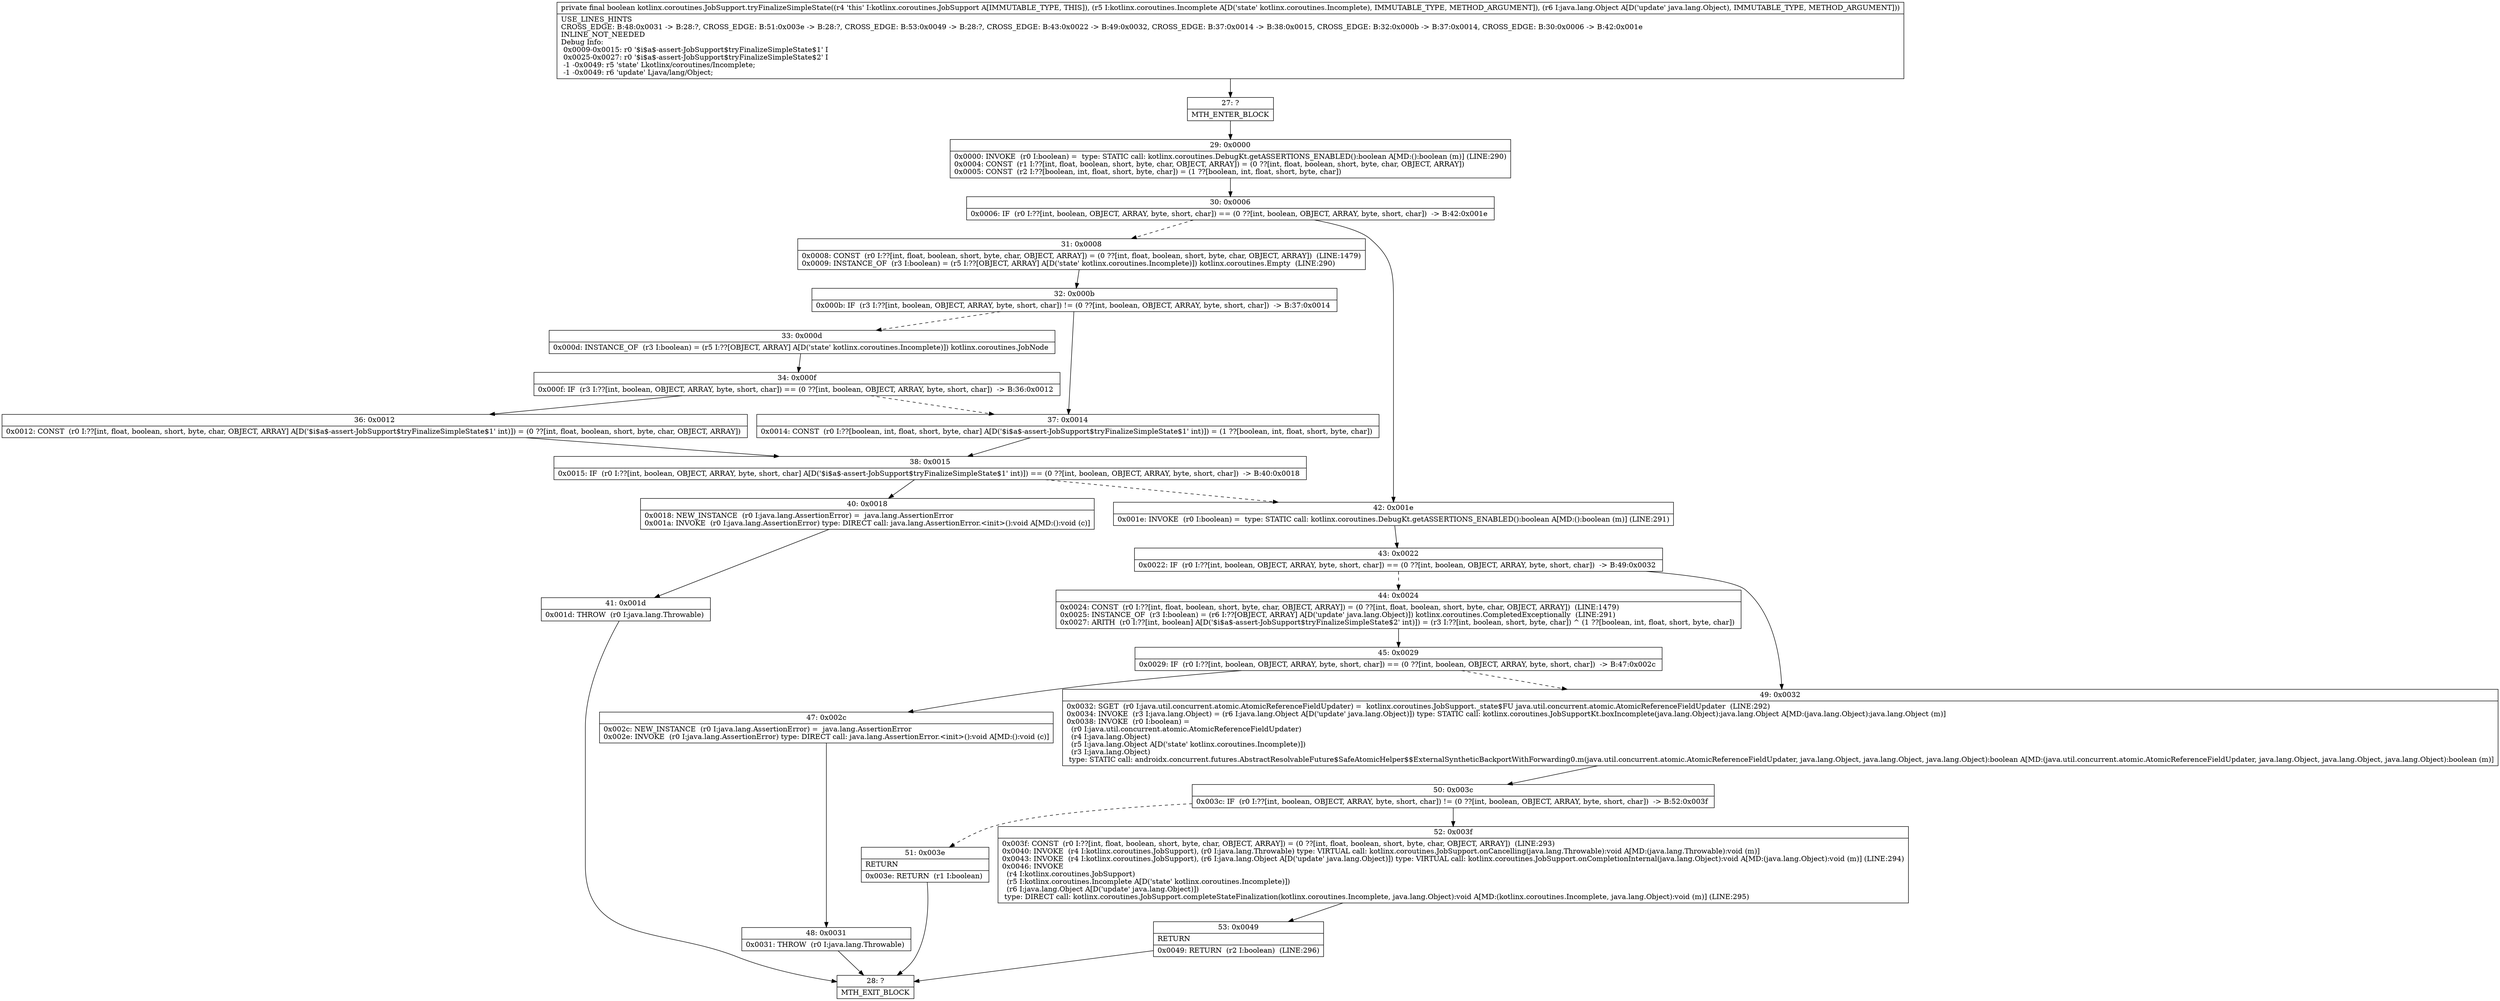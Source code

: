 digraph "CFG forkotlinx.coroutines.JobSupport.tryFinalizeSimpleState(Lkotlinx\/coroutines\/Incomplete;Ljava\/lang\/Object;)Z" {
Node_27 [shape=record,label="{27\:\ ?|MTH_ENTER_BLOCK\l}"];
Node_29 [shape=record,label="{29\:\ 0x0000|0x0000: INVOKE  (r0 I:boolean) =  type: STATIC call: kotlinx.coroutines.DebugKt.getASSERTIONS_ENABLED():boolean A[MD:():boolean (m)] (LINE:290)\l0x0004: CONST  (r1 I:??[int, float, boolean, short, byte, char, OBJECT, ARRAY]) = (0 ??[int, float, boolean, short, byte, char, OBJECT, ARRAY]) \l0x0005: CONST  (r2 I:??[boolean, int, float, short, byte, char]) = (1 ??[boolean, int, float, short, byte, char]) \l}"];
Node_30 [shape=record,label="{30\:\ 0x0006|0x0006: IF  (r0 I:??[int, boolean, OBJECT, ARRAY, byte, short, char]) == (0 ??[int, boolean, OBJECT, ARRAY, byte, short, char])  \-\> B:42:0x001e \l}"];
Node_31 [shape=record,label="{31\:\ 0x0008|0x0008: CONST  (r0 I:??[int, float, boolean, short, byte, char, OBJECT, ARRAY]) = (0 ??[int, float, boolean, short, byte, char, OBJECT, ARRAY])  (LINE:1479)\l0x0009: INSTANCE_OF  (r3 I:boolean) = (r5 I:??[OBJECT, ARRAY] A[D('state' kotlinx.coroutines.Incomplete)]) kotlinx.coroutines.Empty  (LINE:290)\l}"];
Node_32 [shape=record,label="{32\:\ 0x000b|0x000b: IF  (r3 I:??[int, boolean, OBJECT, ARRAY, byte, short, char]) != (0 ??[int, boolean, OBJECT, ARRAY, byte, short, char])  \-\> B:37:0x0014 \l}"];
Node_33 [shape=record,label="{33\:\ 0x000d|0x000d: INSTANCE_OF  (r3 I:boolean) = (r5 I:??[OBJECT, ARRAY] A[D('state' kotlinx.coroutines.Incomplete)]) kotlinx.coroutines.JobNode \l}"];
Node_34 [shape=record,label="{34\:\ 0x000f|0x000f: IF  (r3 I:??[int, boolean, OBJECT, ARRAY, byte, short, char]) == (0 ??[int, boolean, OBJECT, ARRAY, byte, short, char])  \-\> B:36:0x0012 \l}"];
Node_36 [shape=record,label="{36\:\ 0x0012|0x0012: CONST  (r0 I:??[int, float, boolean, short, byte, char, OBJECT, ARRAY] A[D('$i$a$\-assert\-JobSupport$tryFinalizeSimpleState$1' int)]) = (0 ??[int, float, boolean, short, byte, char, OBJECT, ARRAY]) \l}"];
Node_38 [shape=record,label="{38\:\ 0x0015|0x0015: IF  (r0 I:??[int, boolean, OBJECT, ARRAY, byte, short, char] A[D('$i$a$\-assert\-JobSupport$tryFinalizeSimpleState$1' int)]) == (0 ??[int, boolean, OBJECT, ARRAY, byte, short, char])  \-\> B:40:0x0018 \l}"];
Node_40 [shape=record,label="{40\:\ 0x0018|0x0018: NEW_INSTANCE  (r0 I:java.lang.AssertionError) =  java.lang.AssertionError \l0x001a: INVOKE  (r0 I:java.lang.AssertionError) type: DIRECT call: java.lang.AssertionError.\<init\>():void A[MD:():void (c)]\l}"];
Node_41 [shape=record,label="{41\:\ 0x001d|0x001d: THROW  (r0 I:java.lang.Throwable) \l}"];
Node_28 [shape=record,label="{28\:\ ?|MTH_EXIT_BLOCK\l}"];
Node_37 [shape=record,label="{37\:\ 0x0014|0x0014: CONST  (r0 I:??[boolean, int, float, short, byte, char] A[D('$i$a$\-assert\-JobSupport$tryFinalizeSimpleState$1' int)]) = (1 ??[boolean, int, float, short, byte, char]) \l}"];
Node_42 [shape=record,label="{42\:\ 0x001e|0x001e: INVOKE  (r0 I:boolean) =  type: STATIC call: kotlinx.coroutines.DebugKt.getASSERTIONS_ENABLED():boolean A[MD:():boolean (m)] (LINE:291)\l}"];
Node_43 [shape=record,label="{43\:\ 0x0022|0x0022: IF  (r0 I:??[int, boolean, OBJECT, ARRAY, byte, short, char]) == (0 ??[int, boolean, OBJECT, ARRAY, byte, short, char])  \-\> B:49:0x0032 \l}"];
Node_44 [shape=record,label="{44\:\ 0x0024|0x0024: CONST  (r0 I:??[int, float, boolean, short, byte, char, OBJECT, ARRAY]) = (0 ??[int, float, boolean, short, byte, char, OBJECT, ARRAY])  (LINE:1479)\l0x0025: INSTANCE_OF  (r3 I:boolean) = (r6 I:??[OBJECT, ARRAY] A[D('update' java.lang.Object)]) kotlinx.coroutines.CompletedExceptionally  (LINE:291)\l0x0027: ARITH  (r0 I:??[int, boolean] A[D('$i$a$\-assert\-JobSupport$tryFinalizeSimpleState$2' int)]) = (r3 I:??[int, boolean, short, byte, char]) ^ (1 ??[boolean, int, float, short, byte, char]) \l}"];
Node_45 [shape=record,label="{45\:\ 0x0029|0x0029: IF  (r0 I:??[int, boolean, OBJECT, ARRAY, byte, short, char]) == (0 ??[int, boolean, OBJECT, ARRAY, byte, short, char])  \-\> B:47:0x002c \l}"];
Node_47 [shape=record,label="{47\:\ 0x002c|0x002c: NEW_INSTANCE  (r0 I:java.lang.AssertionError) =  java.lang.AssertionError \l0x002e: INVOKE  (r0 I:java.lang.AssertionError) type: DIRECT call: java.lang.AssertionError.\<init\>():void A[MD:():void (c)]\l}"];
Node_48 [shape=record,label="{48\:\ 0x0031|0x0031: THROW  (r0 I:java.lang.Throwable) \l}"];
Node_49 [shape=record,label="{49\:\ 0x0032|0x0032: SGET  (r0 I:java.util.concurrent.atomic.AtomicReferenceFieldUpdater) =  kotlinx.coroutines.JobSupport._state$FU java.util.concurrent.atomic.AtomicReferenceFieldUpdater  (LINE:292)\l0x0034: INVOKE  (r3 I:java.lang.Object) = (r6 I:java.lang.Object A[D('update' java.lang.Object)]) type: STATIC call: kotlinx.coroutines.JobSupportKt.boxIncomplete(java.lang.Object):java.lang.Object A[MD:(java.lang.Object):java.lang.Object (m)]\l0x0038: INVOKE  (r0 I:boolean) = \l  (r0 I:java.util.concurrent.atomic.AtomicReferenceFieldUpdater)\l  (r4 I:java.lang.Object)\l  (r5 I:java.lang.Object A[D('state' kotlinx.coroutines.Incomplete)])\l  (r3 I:java.lang.Object)\l type: STATIC call: androidx.concurrent.futures.AbstractResolvableFuture$SafeAtomicHelper$$ExternalSyntheticBackportWithForwarding0.m(java.util.concurrent.atomic.AtomicReferenceFieldUpdater, java.lang.Object, java.lang.Object, java.lang.Object):boolean A[MD:(java.util.concurrent.atomic.AtomicReferenceFieldUpdater, java.lang.Object, java.lang.Object, java.lang.Object):boolean (m)]\l}"];
Node_50 [shape=record,label="{50\:\ 0x003c|0x003c: IF  (r0 I:??[int, boolean, OBJECT, ARRAY, byte, short, char]) != (0 ??[int, boolean, OBJECT, ARRAY, byte, short, char])  \-\> B:52:0x003f \l}"];
Node_51 [shape=record,label="{51\:\ 0x003e|RETURN\l|0x003e: RETURN  (r1 I:boolean) \l}"];
Node_52 [shape=record,label="{52\:\ 0x003f|0x003f: CONST  (r0 I:??[int, float, boolean, short, byte, char, OBJECT, ARRAY]) = (0 ??[int, float, boolean, short, byte, char, OBJECT, ARRAY])  (LINE:293)\l0x0040: INVOKE  (r4 I:kotlinx.coroutines.JobSupport), (r0 I:java.lang.Throwable) type: VIRTUAL call: kotlinx.coroutines.JobSupport.onCancelling(java.lang.Throwable):void A[MD:(java.lang.Throwable):void (m)]\l0x0043: INVOKE  (r4 I:kotlinx.coroutines.JobSupport), (r6 I:java.lang.Object A[D('update' java.lang.Object)]) type: VIRTUAL call: kotlinx.coroutines.JobSupport.onCompletionInternal(java.lang.Object):void A[MD:(java.lang.Object):void (m)] (LINE:294)\l0x0046: INVOKE  \l  (r4 I:kotlinx.coroutines.JobSupport)\l  (r5 I:kotlinx.coroutines.Incomplete A[D('state' kotlinx.coroutines.Incomplete)])\l  (r6 I:java.lang.Object A[D('update' java.lang.Object)])\l type: DIRECT call: kotlinx.coroutines.JobSupport.completeStateFinalization(kotlinx.coroutines.Incomplete, java.lang.Object):void A[MD:(kotlinx.coroutines.Incomplete, java.lang.Object):void (m)] (LINE:295)\l}"];
Node_53 [shape=record,label="{53\:\ 0x0049|RETURN\l|0x0049: RETURN  (r2 I:boolean)  (LINE:296)\l}"];
MethodNode[shape=record,label="{private final boolean kotlinx.coroutines.JobSupport.tryFinalizeSimpleState((r4 'this' I:kotlinx.coroutines.JobSupport A[IMMUTABLE_TYPE, THIS]), (r5 I:kotlinx.coroutines.Incomplete A[D('state' kotlinx.coroutines.Incomplete), IMMUTABLE_TYPE, METHOD_ARGUMENT]), (r6 I:java.lang.Object A[D('update' java.lang.Object), IMMUTABLE_TYPE, METHOD_ARGUMENT]))  | USE_LINES_HINTS\lCROSS_EDGE: B:48:0x0031 \-\> B:28:?, CROSS_EDGE: B:51:0x003e \-\> B:28:?, CROSS_EDGE: B:53:0x0049 \-\> B:28:?, CROSS_EDGE: B:43:0x0022 \-\> B:49:0x0032, CROSS_EDGE: B:37:0x0014 \-\> B:38:0x0015, CROSS_EDGE: B:32:0x000b \-\> B:37:0x0014, CROSS_EDGE: B:30:0x0006 \-\> B:42:0x001e\lINLINE_NOT_NEEDED\lDebug Info:\l  0x0009\-0x0015: r0 '$i$a$\-assert\-JobSupport$tryFinalizeSimpleState$1' I\l  0x0025\-0x0027: r0 '$i$a$\-assert\-JobSupport$tryFinalizeSimpleState$2' I\l  \-1 \-0x0049: r5 'state' Lkotlinx\/coroutines\/Incomplete;\l  \-1 \-0x0049: r6 'update' Ljava\/lang\/Object;\l}"];
MethodNode -> Node_27;Node_27 -> Node_29;
Node_29 -> Node_30;
Node_30 -> Node_31[style=dashed];
Node_30 -> Node_42;
Node_31 -> Node_32;
Node_32 -> Node_33[style=dashed];
Node_32 -> Node_37;
Node_33 -> Node_34;
Node_34 -> Node_36;
Node_34 -> Node_37[style=dashed];
Node_36 -> Node_38;
Node_38 -> Node_40;
Node_38 -> Node_42[style=dashed];
Node_40 -> Node_41;
Node_41 -> Node_28;
Node_37 -> Node_38;
Node_42 -> Node_43;
Node_43 -> Node_44[style=dashed];
Node_43 -> Node_49;
Node_44 -> Node_45;
Node_45 -> Node_47;
Node_45 -> Node_49[style=dashed];
Node_47 -> Node_48;
Node_48 -> Node_28;
Node_49 -> Node_50;
Node_50 -> Node_51[style=dashed];
Node_50 -> Node_52;
Node_51 -> Node_28;
Node_52 -> Node_53;
Node_53 -> Node_28;
}

